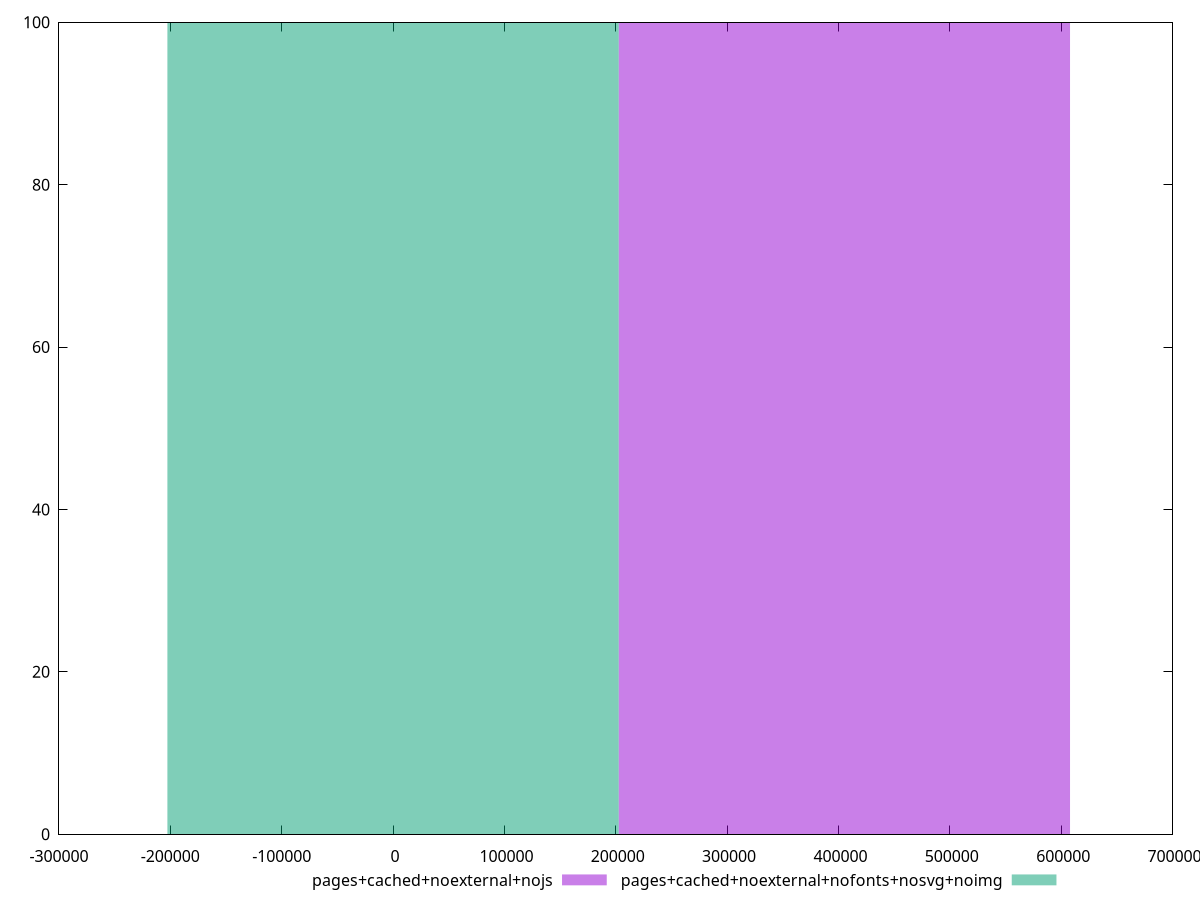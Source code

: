 reset
set terminal svg size 640, 500 enhanced background rgb 'white'
set output "reprap/total-byte-weight/comparison/histogram/10_vs_11.svg"

$pagesCachedNoexternalNojs <<EOF
405315.3678954726 100
EOF

$pagesCachedNoexternalNofontsNosvgNoimg <<EOF
0 100
EOF

set key outside below
set boxwidth 405315.3678954726
set yrange [0:100]
set style fill transparent solid 0.5 noborder

plot \
  $pagesCachedNoexternalNojs title "pages+cached+noexternal+nojs" with boxes, \
  $pagesCachedNoexternalNofontsNosvgNoimg title "pages+cached+noexternal+nofonts+nosvg+noimg" with boxes, \


reset
